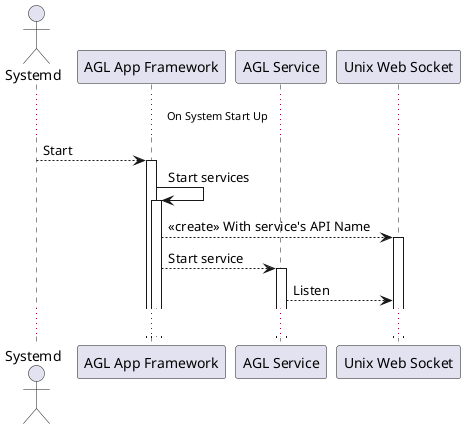 @startuml
  actor Systemd
  participant "AGL App Framework" as af
  participant "AGL Service" as service
  participant "Unix Web Socket" as ws

  ... On System Start Up ...

  Systemd --> af : Start

  activate af

  af -> af : Start services
  activate af

  af --> ws : <<create>> With service's API Name
  activate ws

  af --> service : Start service
  activate service

  service --> ws : Listen

  ...
@enduml
